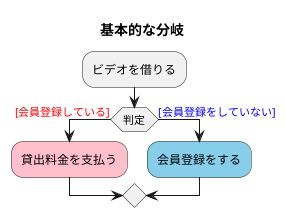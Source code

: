 @startuml 分岐
title 基本的な分岐
:ビデオを借りる;
if (判定) is (<color:red>[会員登録している]) then
#Pink:貸出料金を支払う;
else (<color:blue>[会員登録をしていない])
#skyblue:会員登録をする;
@enduml
